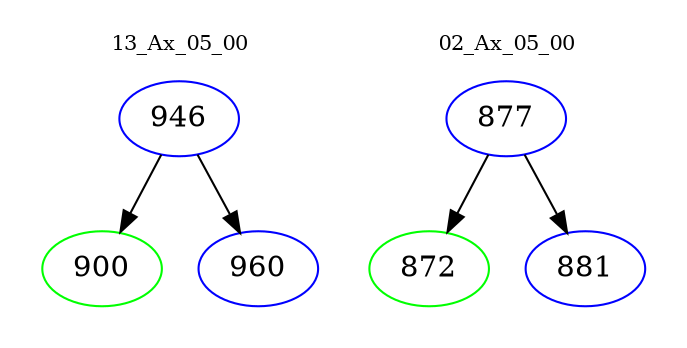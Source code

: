 digraph{
subgraph cluster_0 {
color = white
label = "13_Ax_05_00";
fontsize=10;
T0_946 [label="946", color="blue"]
T0_946 -> T0_900 [color="black"]
T0_900 [label="900", color="green"]
T0_946 -> T0_960 [color="black"]
T0_960 [label="960", color="blue"]
}
subgraph cluster_1 {
color = white
label = "02_Ax_05_00";
fontsize=10;
T1_877 [label="877", color="blue"]
T1_877 -> T1_872 [color="black"]
T1_872 [label="872", color="green"]
T1_877 -> T1_881 [color="black"]
T1_881 [label="881", color="blue"]
}
}
